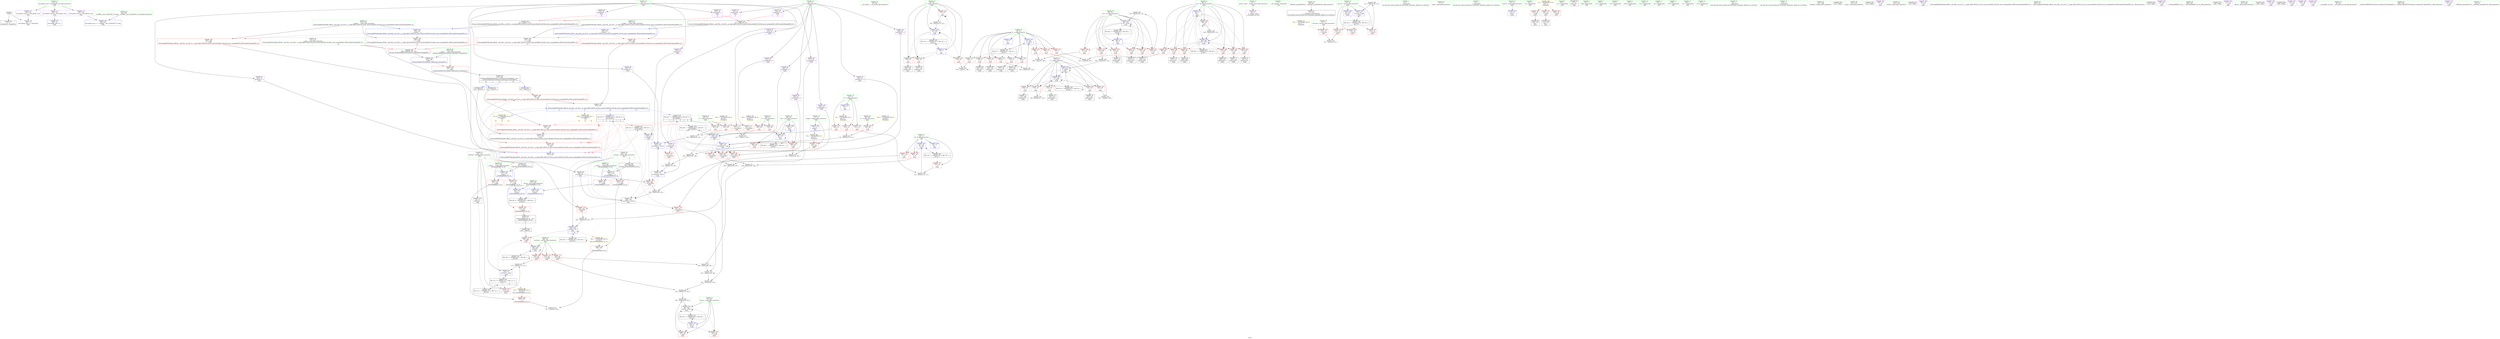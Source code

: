 digraph "SVFG" {
	label="SVFG";

	Node0x5603c7ae4880 [shape=record,color=grey,label="{NodeID: 0\nNullPtr}"];
	Node0x5603c7ae4880 -> Node0x5603c7b0c330[style=solid];
	Node0x5603c7ae4880 -> Node0x5603c7b0ebe0[style=solid];
	Node0x5603c7b50120 [shape=record,color=black,label="{NodeID: 443\n347 = PHI(379, )\n}"];
	Node0x5603c7b50120 -> Node0x5603c7b13c40[style=solid];
	Node0x5603c7b0e270 [shape=record,color=red,label="{NodeID: 194\n364\<--363\n\<--\n_ZSt3minIdERKT_S2_S2_\n}"];
	Node0x5603c7b0e270 -> Node0x5603c7b1e1a0[style=solid];
	Node0x5603c7b0ac80 [shape=record,color=purple,label="{NodeID: 111\n390\<--44\nllvm.global_ctors_0\<--llvm.global_ctors\nGlob }"];
	Node0x5603c7b0ac80 -> Node0x5603c7b0e9e0[style=solid];
	Node0x5603c7b09700 [shape=record,color=green,label="{NodeID: 28\n59\<--60\n__cxa_atexit\<--__cxa_atexit_field_insensitive\n}"];
	Node0x5603c7b1c6a0 [shape=record,color=grey,label="{NodeID: 305\n243 = Binary(242, 118, )\n}"];
	Node0x5603c7b1c6a0 -> Node0x5603c7b0fab0[style=solid];
	Node0x5603c7b0fab0 [shape=record,color=blue,label="{NodeID: 222\n90\<--243\ni25\<--inc50\nmain\n}"];
	Node0x5603c7b0fab0 -> Node0x5603c7b11c90[style=dashed];
	Node0x5603c7b0fab0 -> Node0x5603c7b11d60[style=dashed];
	Node0x5603c7b0fab0 -> Node0x5603c7b11e30[style=dashed];
	Node0x5603c7b0fab0 -> Node0x5603c7b11f00[style=dashed];
	Node0x5603c7b0fab0 -> Node0x5603c7b11fd0[style=dashed];
	Node0x5603c7b0fab0 -> Node0x5603c7b120a0[style=dashed];
	Node0x5603c7b0fab0 -> Node0x5603c7b0fab0[style=dashed];
	Node0x5603c7b0fab0 -> Node0x5603c7b30da0[style=dashed];
	Node0x5603c7b11470 [shape=record,color=red,label="{NodeID: 139\n184\<--80\n\<--last\nmain\n}"];
	Node0x5603c7b11470 -> Node0x5603c7b1d5a0[style=solid];
	Node0x5603c7b0bfc0 [shape=record,color=green,label="{NodeID: 56\n357\<--358\n__a.addr\<--__a.addr_field_insensitive\n_ZSt3minIdERKT_S2_S2_\n}"];
	Node0x5603c7b0bfc0 -> Node0x5603c7b13de0[style=solid];
	Node0x5603c7b0bfc0 -> Node0x5603c7b13eb0[style=solid];
	Node0x5603c7b0bfc0 -> Node0x5603c7b184c0[style=solid];
	Node0x5603c7b12b30 [shape=record,color=red,label="{NodeID: 167\n288\<--96\n\<--i52\nmain\n}"];
	Node0x5603c7b12b30 -> Node0x5603c7b0d4a0[style=solid];
	Node0x5603c7b0d710 [shape=record,color=purple,label="{NodeID: 84\n55\<--4\n\<--_ZStL8__ioinit\n__cxx_global_var_init\n}"];
	Node0x5603c7b075a0 [shape=record,color=green,label="{NodeID: 1\n7\<--1\n__dso_handle\<--dummyObj\nGlob }"];
	Node0x5603c7b50260 [shape=record,color=black,label="{NodeID: 444\n326 = PHI(221, 230, )\n0th arg _ZSt4swapIdENSt9enable_ifIXsr6__and_ISt6__not_ISt15__is_tuple_likeIT_EESt21is_move_constructibleIS3_ESt18is_move_assignableIS3_EEE5valueEvE4typeERS3_SC_ }"];
	Node0x5603c7b50260 -> Node0x5603c7b180b0[style=solid];
	Node0x5603c7b0e340 [shape=record,color=red,label="{NodeID: 195\n366\<--365\n\<--\n_ZSt3minIdERKT_S2_S2_\n}"];
	Node0x5603c7b0e340 -> Node0x5603c7b1e1a0[style=solid];
	Node0x5603c7b0ad50 [shape=record,color=purple,label="{NodeID: 112\n391\<--44\nllvm.global_ctors_1\<--llvm.global_ctors\nGlob }"];
	Node0x5603c7b0ad50 -> Node0x5603c7b0eae0[style=solid];
	Node0x5603c7b09800 [shape=record,color=green,label="{NodeID: 29\n58\<--64\n_ZNSt8ios_base4InitD1Ev\<--_ZNSt8ios_base4InitD1Ev_field_insensitive\n}"];
	Node0x5603c7b09800 -> Node0x5603c7b0c500[style=solid];
	Node0x5603c7b1c820 [shape=record,color=grey,label="{NodeID: 306\n311 = Binary(310, 118, )\n}"];
	Node0x5603c7b1c820 -> Node0x5603c7b17fe0[style=solid];
	Node0x5603c7b0fb80 [shape=record,color=blue,label="{NodeID: 223\n94\<--12\nresult\<--\nmain\n}"];
	Node0x5603c7b0fb80 -> Node0x5603c7b12580[style=dashed];
	Node0x5603c7b0fb80 -> Node0x5603c7b12650[style=dashed];
	Node0x5603c7b0fb80 -> Node0x5603c7b0ff90[style=dashed];
	Node0x5603c7b0fb80 -> Node0x5603c7b317a0[style=dashed];
	Node0x5603c7b11540 [shape=record,color=red,label="{NodeID: 140\n147\<--82\n\<--i\nmain\n}"];
	Node0x5603c7b11540 -> Node0x5603c7b1e4a0[style=solid];
	Node0x5603c7b0c090 [shape=record,color=green,label="{NodeID: 57\n359\<--360\n__b.addr\<--__b.addr_field_insensitive\n_ZSt3minIdERKT_S2_S2_\n}"];
	Node0x5603c7b0c090 -> Node0x5603c7b0e0d0[style=solid];
	Node0x5603c7b0c090 -> Node0x5603c7b0e1a0[style=solid];
	Node0x5603c7b0c090 -> Node0x5603c7b18590[style=solid];
	Node0x5603c7b2bea0 [shape=record,color=black,label="{NodeID: 334\nMR_12V_3 = PHI(MR_12V_4, MR_12V_2, )\npts\{19 \}\n|{|<s4>11}}"];
	Node0x5603c7b2bea0 -> Node0x5603c7b10d20[style=dashed];
	Node0x5603c7b2bea0 -> Node0x5603c7b13420[style=dashed];
	Node0x5603c7b2bea0 -> Node0x5603c7b0fec0[style=dashed];
	Node0x5603c7b2bea0 -> Node0x5603c7b2f9a0[style=dashed];
	Node0x5603c7b2bea0:s4 -> Node0x5603c7b2d2a0[style=dashed,color=red];
	Node0x5603c7b12c00 [shape=record,color=red,label="{NodeID: 168\n298\<--96\n\<--i52\nmain\n}"];
	Node0x5603c7b12c00 -> Node0x5603c7b1c520[style=solid];
	Node0x5603c7b0d7e0 [shape=record,color=purple,label="{NodeID: 85\n138\<--20\narrayidx\<--L\nmain\n}"];
	Node0x5603c7b0d7e0 -> Node0x5603c7b0f020[style=solid];
	Node0x5603c7b07860 [shape=record,color=green,label="{NodeID: 2\n9\<--1\n\<--dummyObj\nCan only get source location for instruction, argument, global var or function.}"];
	Node0x5603c7b50470 [shape=record,color=black,label="{NodeID: 445\n327 = PHI(224, 233, )\n1st arg _ZSt4swapIdENSt9enable_ifIXsr6__and_ISt6__not_ISt15__is_tuple_likeIT_EESt21is_move_constructibleIS3_ESt18is_move_assignableIS3_EEE5valueEvE4typeERS3_SC_ }"];
	Node0x5603c7b50470 -> Node0x5603c7b18180[style=solid];
	Node0x5603c7b0e410 [shape=record,color=red,label="{NodeID: 196\n384\<--381\n\<--__t.addr\n_ZSt4moveIRdEONSt16remove_referenceIT_E4typeEOS2_\n}"];
	Node0x5603c7b0e410 -> Node0x5603c7b0d640[style=solid];
	Node0x5603c7b0ae50 [shape=record,color=purple,label="{NodeID: 113\n392\<--44\nllvm.global_ctors_2\<--llvm.global_ctors\nGlob }"];
	Node0x5603c7b0ae50 -> Node0x5603c7b0ebe0[style=solid];
	Node0x5603c7b09900 [shape=record,color=green,label="{NodeID: 30\n71\<--72\nmain\<--main_field_insensitive\n}"];
	Node0x5603c7b1c9a0 [shape=record,color=grey,label="{NodeID: 307\n190 = Binary(189, 185, )\n}"];
	Node0x5603c7b1c9a0 -> Node0x5603c7b0f6a0[style=solid];
	Node0x5603c7b0fc50 [shape=record,color=blue,label="{NodeID: 224\n96\<--9\ni52\<--\nmain\n}"];
	Node0x5603c7b0fc50 -> Node0x5603c7b12720[style=dashed];
	Node0x5603c7b0fc50 -> Node0x5603c7b127f0[style=dashed];
	Node0x5603c7b0fc50 -> Node0x5603c7b128c0[style=dashed];
	Node0x5603c7b0fc50 -> Node0x5603c7b12990[style=dashed];
	Node0x5603c7b0fc50 -> Node0x5603c7b12a60[style=dashed];
	Node0x5603c7b0fc50 -> Node0x5603c7b12b30[style=dashed];
	Node0x5603c7b0fc50 -> Node0x5603c7b12c00[style=dashed];
	Node0x5603c7b0fc50 -> Node0x5603c7b10060[style=dashed];
	Node0x5603c7b0fc50 -> Node0x5603c7b31ca0[style=dashed];
	Node0x5603c7b11610 [shape=record,color=red,label="{NodeID: 141\n156\<--82\n\<--i\nmain\n}"];
	Node0x5603c7b11610 -> Node0x5603c7b0c940[style=solid];
	Node0x5603c7b0c160 [shape=record,color=green,label="{NodeID: 58\n381\<--382\n__t.addr\<--__t.addr_field_insensitive\n_ZSt4moveIRdEONSt16remove_referenceIT_E4typeEOS2_\n}"];
	Node0x5603c7b0c160 -> Node0x5603c7b0e410[style=solid];
	Node0x5603c7b0c160 -> Node0x5603c7b18800[style=solid];
	Node0x5603c7b12cd0 [shape=record,color=red,label="{NodeID: 169\n270\<--98\n\<--runTime\nmain\n}"];
	Node0x5603c7b12cd0 -> Node0x5603c7b1baa0[style=solid];
	Node0x5603c7b0d8b0 [shape=record,color=purple,label="{NodeID: 86\n165\<--20\narrayidx15\<--L\nmain\n}"];
	Node0x5603c7b0d8b0 -> Node0x5603c7b0f360[style=solid];
	Node0x5603c7b078f0 [shape=record,color=green,label="{NodeID: 3\n12\<--1\n\<--dummyObj\nCan only get source location for instruction, argument, global var or function.}"];
	Node0x5603c7b505f0 [shape=record,color=black,label="{NodeID: 446\n380 = PHI(336, 342, 332, )\n0th arg _ZSt4moveIRdEONSt16remove_referenceIT_E4typeEOS2_ }"];
	Node0x5603c7b505f0 -> Node0x5603c7b18800[style=solid];
	Node0x5603c7b0e4e0 [shape=record,color=blue,label="{NodeID: 197\n8\<--9\nn\<--\nGlob }"];
	Node0x5603c7b0e4e0 -> Node0x5603c7b2efa0[style=dashed];
	Node0x5603c7b0af50 [shape=record,color=red,label="{NodeID: 114\n136\<--8\n\<--n\nmain\n}"];
	Node0x5603c7b0af50 -> Node0x5603c7b0c7a0[style=solid];
	Node0x5603c7b09a00 [shape=record,color=green,label="{NodeID: 31\n74\<--75\nretval\<--retval_field_insensitive\nmain\n}"];
	Node0x5603c7b09a00 -> Node0x5603c7b0ece0[style=solid];
	Node0x5603c7b1cb20 [shape=record,color=grey,label="{NodeID: 308\n292 = Binary(287, 291, )\n}"];
	Node0x5603c7b1cb20 -> Node0x5603c7b1cca0[style=solid];
	Node0x5603c7b0fd20 [shape=record,color=blue,label="{NodeID: 225\n100\<--263\nref.tmp\<--div\nmain\n|{|<s3>11}}"];
	Node0x5603c7b0fd20 -> Node0x5603c7b13420[style=dashed];
	Node0x5603c7b0fd20 -> Node0x5603c7b0fd20[style=dashed];
	Node0x5603c7b0fd20 -> Node0x5603c7b326a0[style=dashed];
	Node0x5603c7b0fd20:s3 -> Node0x5603c7b2d3b0[style=dashed,color=red];
	Node0x5603c7b116e0 [shape=record,color=red,label="{NodeID: 142\n163\<--82\n\<--i\nmain\n}"];
	Node0x5603c7b116e0 -> Node0x5603c7b0ca10[style=solid];
	Node0x5603c7b0c230 [shape=record,color=green,label="{NodeID: 59\n46\<--386\n_GLOBAL__sub_I_ACRushTC_0_0.cpp\<--_GLOBAL__sub_I_ACRushTC_0_0.cpp_field_insensitive\n}"];
	Node0x5603c7b0c230 -> Node0x5603c7b0eae0[style=solid];
	Node0x5603c7b12da0 [shape=record,color=red,label="{NodeID: 170\n274\<--98\n\<--runTime\nmain\n}"];
	Node0x5603c7b12da0 -> Node0x5603c7b1cca0[style=solid];
	Node0x5603c7b0d980 [shape=record,color=purple,label="{NodeID: 87\n172\<--20\narrayidx18\<--L\nmain\n}"];
	Node0x5603c7b0d980 -> Node0x5603c7b12f40[style=solid];
	Node0x5603c7b0d980 -> Node0x5603c7b0f430[style=solid];
	Node0x5603c7b07980 [shape=record,color=green,label="{NodeID: 4\n24\<--1\n.str\<--dummyObj\nGlob }"];
	Node0x5603c7b50840 [shape=record,color=black,label="{NodeID: 447\n353 = PHI(18, )\n0th arg _ZSt3minIdERKT_S2_S2_ }"];
	Node0x5603c7b50840 -> Node0x5603c7b184c0[style=solid];
	Node0x5603c7b34d40 [shape=record,color=yellow,style=double,label="{NodeID: 364\n2V_1 = ENCHI(MR_2V_0)\npts\{1 \}\nFun[main]}"];
	Node0x5603c7b34d40 -> Node0x5603c7b10df0[style=dashed];
	Node0x5603c7b34d40 -> Node0x5603c7b10ec0[style=dashed];
	Node0x5603c7b34d40 -> Node0x5603c7b10f90[style=dashed];
	Node0x5603c7b0e5e0 [shape=record,color=blue,label="{NodeID: 198\n11\<--12\nlength\<--\nGlob }"];
	Node0x5603c7b0e5e0 -> Node0x5603c7b34f30[style=dashed];
	Node0x5603c7b100f0 [shape=record,color=red,label="{NodeID: 115\n141\<--8\n\<--n\nmain\n}"];
	Node0x5603c7b100f0 -> Node0x5603c7b0c870[style=solid];
	Node0x5603c7b09ad0 [shape=record,color=green,label="{NodeID: 32\n76\<--77\ntestcase\<--testcase_field_insensitive\nmain\n}"];
	Node0x5603c7b09ad0 -> Node0x5603c7b11060[style=solid];
	Node0x5603c7b1cca0 [shape=record,color=grey,label="{NodeID: 309\n293 = Binary(274, 292, )\n}"];
	Node0x5603c7b1cca0 -> Node0x5603c7b1c3a0[style=solid];
	Node0x5603c7b0fdf0 [shape=record,color=blue,label="{NodeID: 226\n98\<--268\nrunTime\<--\nmain\n}"];
	Node0x5603c7b0fdf0 -> Node0x5603c7b12cd0[style=dashed];
	Node0x5603c7b0fdf0 -> Node0x5603c7b12da0[style=dashed];
	Node0x5603c7b0fdf0 -> Node0x5603c7b12e70[style=dashed];
	Node0x5603c7b0fdf0 -> Node0x5603c7b0fdf0[style=dashed];
	Node0x5603c7b0fdf0 -> Node0x5603c7b321a0[style=dashed];
	Node0x5603c7b117b0 [shape=record,color=red,label="{NodeID: 143\n179\<--82\n\<--i\nmain\n}"];
	Node0x5603c7b117b0 -> Node0x5603c7b1d420[style=solid];
	Node0x5603c7b0c330 [shape=record,color=black,label="{NodeID: 60\n2\<--3\ndummyVal\<--dummyVal\n}"];
	Node0x5603c7b12e70 [shape=record,color=red,label="{NodeID: 171\n285\<--98\n\<--runTime\nmain\n}"];
	Node0x5603c7b12e70 -> Node0x5603c7b1d2a0[style=solid];
	Node0x5603c7b0da50 [shape=record,color=purple,label="{NodeID: 88\n188\<--20\narrayidx22\<--L\nmain\n}"];
	Node0x5603c7b0da50 -> Node0x5603c7b13010[style=solid];
	Node0x5603c7b0da50 -> Node0x5603c7b0f6a0[style=solid];
	Node0x5603c7b07a10 [shape=record,color=green,label="{NodeID: 5\n26\<--1\n.str.1\<--dummyObj\nGlob }"];
	Node0x5603c7b50950 [shape=record,color=black,label="{NodeID: 448\n354 = PHI(100, )\n1st arg _ZSt3minIdERKT_S2_S2_ }"];
	Node0x5603c7b50950 -> Node0x5603c7b18590[style=solid];
	Node0x5603c7b0e6e0 [shape=record,color=blue,label="{NodeID: 199\n14\<--12\nS\<--\nGlob }"];
	Node0x5603c7b0e6e0 -> Node0x5603c7b35010[style=dashed];
	Node0x5603c7b101c0 [shape=record,color=red,label="{NodeID: 116\n148\<--8\n\<--n\nmain\n}"];
	Node0x5603c7b101c0 -> Node0x5603c7b1e4a0[style=solid];
	Node0x5603c7b09ba0 [shape=record,color=green,label="{NodeID: 33\n78\<--79\ncase_id\<--case_id_field_insensitive\nmain\n}"];
	Node0x5603c7b09ba0 -> Node0x5603c7b11130[style=solid];
	Node0x5603c7b09ba0 -> Node0x5603c7b11200[style=solid];
	Node0x5603c7b09ba0 -> Node0x5603c7b112d0[style=solid];
	Node0x5603c7b09ba0 -> Node0x5603c7b0edb0[style=solid];
	Node0x5603c7b09ba0 -> Node0x5603c7b17fe0[style=solid];
	Node0x5603c7b1ce20 [shape=record,color=grey,label="{NodeID: 310\n238 = Binary(237, 118, )\n}"];
	Node0x5603c7b1ce20 -> Node0x5603c7b0f9e0[style=solid];
	Node0x5603c7b0fec0 [shape=record,color=blue,label="{NodeID: 227\n18\<--272\nleftTime\<--sub62\nmain\n}"];
	Node0x5603c7b0fec0 -> Node0x5603c7b2bea0[style=dashed];
	Node0x5603c7b11880 [shape=record,color=red,label="{NodeID: 144\n161\<--84\n\<--s\nmain\n}"];
	Node0x5603c7b11880 -> Node0x5603c7b1d8a0[style=solid];
	Node0x5603c7b0c430 [shape=record,color=black,label="{NodeID: 61\n73\<--9\nmain_ret\<--\nmain\n}"];
	Node0x5603c7b12f40 [shape=record,color=red,label="{NodeID: 172\n173\<--172\n\<--arrayidx18\nmain\n}"];
	Node0x5603c7b12f40 -> Node0x5603c7b1b920[style=solid];
	Node0x5603c7b0db20 [shape=record,color=purple,label="{NodeID: 89\n230\<--20\narrayidx43\<--L\nmain\n|{<s0>10}}"];
	Node0x5603c7b0db20:s0 -> Node0x5603c7b50260[style=solid,color=red];
	Node0x5603c7b08250 [shape=record,color=green,label="{NodeID: 6\n28\<--1\nstdin\<--dummyObj\nGlob }"];
	Node0x5603c7b34f30 [shape=record,color=yellow,style=double,label="{NodeID: 366\n6V_1 = ENCHI(MR_6V_0)\npts\{13 \}\nFun[main]}"];
	Node0x5603c7b34f30 -> Node0x5603c7b10770[style=dashed];
	Node0x5603c7b0e7e0 [shape=record,color=blue,label="{NodeID: 200\n16\<--12\nR\<--\nGlob }"];
	Node0x5603c7b0e7e0 -> Node0x5603c7b2f4a0[style=dashed];
	Node0x5603c7b10290 [shape=record,color=red,label="{NodeID: 117\n170\<--8\n\<--n\nmain\n}"];
	Node0x5603c7b10290 -> Node0x5603c7b0cae0[style=solid];
	Node0x5603c7b09c70 [shape=record,color=green,label="{NodeID: 34\n80\<--81\nlast\<--last_field_insensitive\nmain\n}"];
	Node0x5603c7b09c70 -> Node0x5603c7b113a0[style=solid];
	Node0x5603c7b09c70 -> Node0x5603c7b11470[style=solid];
	Node0x5603c7b09c70 -> Node0x5603c7b0ef50[style=solid];
	Node0x5603c7b09c70 -> Node0x5603c7b0f500[style=solid];
	Node0x5603c7b1cfa0 [shape=record,color=grey,label="{NodeID: 311\n284 = Binary(282, 283, )\n}"];
	Node0x5603c7b1cfa0 -> Node0x5603c7b1d2a0[style=solid];
	Node0x5603c7b0ff90 [shape=record,color=blue,label="{NodeID: 228\n94\<--295\nresult\<--add73\nmain\n}"];
	Node0x5603c7b0ff90 -> Node0x5603c7b12580[style=dashed];
	Node0x5603c7b0ff90 -> Node0x5603c7b12650[style=dashed];
	Node0x5603c7b0ff90 -> Node0x5603c7b0ff90[style=dashed];
	Node0x5603c7b0ff90 -> Node0x5603c7b317a0[style=dashed];
	Node0x5603c7b11950 [shape=record,color=red,label="{NodeID: 145\n167\<--84\n\<--s\nmain\n}"];
	Node0x5603c7b11950 -> Node0x5603c7b1bc20[style=solid];
	Node0x5603c7b0c500 [shape=record,color=black,label="{NodeID: 62\n57\<--58\n\<--_ZNSt8ios_base4InitD1Ev\nCan only get source location for instruction, argument, global var or function.}"];
	Node0x5603c7b13010 [shape=record,color=red,label="{NodeID: 173\n189\<--188\n\<--arrayidx22\nmain\n}"];
	Node0x5603c7b13010 -> Node0x5603c7b1c9a0[style=solid];
	Node0x5603c7b0dbf0 [shape=record,color=purple,label="{NodeID: 90\n233\<--20\narrayidx45\<--L\nmain\n|{<s0>10}}"];
	Node0x5603c7b0dbf0:s0 -> Node0x5603c7b50470[style=solid,color=red];
	Node0x5603c7b082e0 [shape=record,color=green,label="{NodeID: 7\n29\<--1\n.str.2\<--dummyObj\nGlob }"];
	Node0x5603c7b35010 [shape=record,color=yellow,style=double,label="{NodeID: 367\n8V_1 = ENCHI(MR_8V_0)\npts\{15 \}\nFun[main]}"];
	Node0x5603c7b35010 -> Node0x5603c7b10840[style=dashed];
	Node0x5603c7b35010 -> Node0x5603c7b10910[style=dashed];
	Node0x5603c7b35010 -> Node0x5603c7b109e0[style=dashed];
	Node0x5603c7b0e8e0 [shape=record,color=blue,label="{NodeID: 201\n18\<--12\nleftTime\<--\nGlob }"];
	Node0x5603c7b0e8e0 -> Node0x5603c7b2f9a0[style=dashed];
	Node0x5603c7b10360 [shape=record,color=red,label="{NodeID: 118\n186\<--8\n\<--n\nmain\n}"];
	Node0x5603c7b10360 -> Node0x5603c7b0cbb0[style=solid];
	Node0x5603c7b09d40 [shape=record,color=green,label="{NodeID: 35\n82\<--83\ni\<--i_field_insensitive\nmain\n}"];
	Node0x5603c7b09d40 -> Node0x5603c7b11540[style=solid];
	Node0x5603c7b09d40 -> Node0x5603c7b11610[style=solid];
	Node0x5603c7b09d40 -> Node0x5603c7b116e0[style=solid];
	Node0x5603c7b09d40 -> Node0x5603c7b117b0[style=solid];
	Node0x5603c7b09d40 -> Node0x5603c7b0f1c0[style=solid];
	Node0x5603c7b09d40 -> Node0x5603c7b0f5d0[style=solid];
	Node0x5603c7b1d120 [shape=record,color=grey,label="{NodeID: 312\n287 = Binary(278, 286, )\n}"];
	Node0x5603c7b1d120 -> Node0x5603c7b1cb20[style=solid];
	Node0x5603c7b10060 [shape=record,color=blue,label="{NodeID: 229\n96\<--299\ni52\<--inc75\nmain\n}"];
	Node0x5603c7b10060 -> Node0x5603c7b12720[style=dashed];
	Node0x5603c7b10060 -> Node0x5603c7b127f0[style=dashed];
	Node0x5603c7b10060 -> Node0x5603c7b128c0[style=dashed];
	Node0x5603c7b10060 -> Node0x5603c7b12990[style=dashed];
	Node0x5603c7b10060 -> Node0x5603c7b12a60[style=dashed];
	Node0x5603c7b10060 -> Node0x5603c7b12b30[style=dashed];
	Node0x5603c7b10060 -> Node0x5603c7b12c00[style=dashed];
	Node0x5603c7b10060 -> Node0x5603c7b10060[style=dashed];
	Node0x5603c7b10060 -> Node0x5603c7b31ca0[style=dashed];
	Node0x5603c7b11a20 [shape=record,color=red,label="{NodeID: 146\n160\<--86\n\<--t\nmain\n}"];
	Node0x5603c7b11a20 -> Node0x5603c7b1d8a0[style=solid];
	Node0x5603c7b0c600 [shape=record,color=black,label="{NodeID: 63\n106\<--103\ncall\<--\nmain\n}"];
	Node0x5603c7b130e0 [shape=record,color=red,label="{NodeID: 174\n212\<--211\n\<--arrayidx34\nmain\n}"];
	Node0x5603c7b130e0 -> Node0x5603c7b1dba0[style=solid];
	Node0x5603c7b0dcc0 [shape=record,color=purple,label="{NodeID: 91\n255\<--20\narrayidx57\<--L\nmain\n}"];
	Node0x5603c7b0dcc0 -> Node0x5603c7b13280[style=solid];
	Node0x5603c7b08370 [shape=record,color=green,label="{NodeID: 8\n31\<--1\n.str.3\<--dummyObj\nGlob }"];
	Node0x5603c7b0e9e0 [shape=record,color=blue,label="{NodeID: 202\n390\<--45\nllvm.global_ctors_0\<--\nGlob }"];
	Node0x5603c7b10430 [shape=record,color=red,label="{NodeID: 119\n192\<--8\n\<--n\nmain\n}"];
	Node0x5603c7b10430 -> Node0x5603c7b1c220[style=solid];
	Node0x5603c7b09e10 [shape=record,color=green,label="{NodeID: 36\n84\<--85\ns\<--s_field_insensitive\nmain\n}"];
	Node0x5603c7b09e10 -> Node0x5603c7b11880[style=solid];
	Node0x5603c7b09e10 -> Node0x5603c7b11950[style=solid];
	Node0x5603c7b1d2a0 [shape=record,color=grey,label="{NodeID: 313\n286 = Binary(284, 285, )\n}"];
	Node0x5603c7b1d2a0 -> Node0x5603c7b1d120[style=solid];
	Node0x5603c7b17fe0 [shape=record,color=blue,label="{NodeID: 230\n78\<--311\ncase_id\<--inc80\nmain\n}"];
	Node0x5603c7b17fe0 -> Node0x5603c7b2fea0[style=dashed];
	Node0x5603c7b11af0 [shape=record,color=red,label="{NodeID: 147\n176\<--86\n\<--t\nmain\n}"];
	Node0x5603c7b11af0 -> Node0x5603c7b0f500[style=solid];
	Node0x5603c7b0c6d0 [shape=record,color=black,label="{NodeID: 64\n112\<--109\ncall1\<--\nmain\n}"];
	Node0x5603c7b131b0 [shape=record,color=red,label="{NodeID: 175\n216\<--215\n\<--arrayidx36\nmain\n}"];
	Node0x5603c7b131b0 -> Node0x5603c7b1dba0[style=solid];
	Node0x5603c7b0dd90 [shape=record,color=purple,label="{NodeID: 92\n277\<--20\narrayidx64\<--L\nmain\n}"];
	Node0x5603c7b0dd90 -> Node0x5603c7b134f0[style=solid];
	Node0x5603c7b08400 [shape=record,color=green,label="{NodeID: 9\n33\<--1\nstdout\<--dummyObj\nGlob }"];
	Node0x5603c7b0eae0 [shape=record,color=blue,label="{NodeID: 203\n391\<--46\nllvm.global_ctors_1\<--_GLOBAL__sub_I_ACRushTC_0_0.cpp\nGlob }"];
	Node0x5603c7b10500 [shape=record,color=red,label="{NodeID: 120\n198\<--8\n\<--n\nmain\n}"];
	Node0x5603c7b10500 -> Node0x5603c7b1dea0[style=solid];
	Node0x5603c7b09ee0 [shape=record,color=green,label="{NodeID: 37\n86\<--87\nt\<--t_field_insensitive\nmain\n}"];
	Node0x5603c7b09ee0 -> Node0x5603c7b11a20[style=solid];
	Node0x5603c7b09ee0 -> Node0x5603c7b11af0[style=solid];
	Node0x5603c7b1d420 [shape=record,color=grey,label="{NodeID: 314\n180 = Binary(179, 118, )\n}"];
	Node0x5603c7b1d420 -> Node0x5603c7b0f5d0[style=solid];
	Node0x5603c7b180b0 [shape=record,color=blue,label="{NodeID: 231\n328\<--326\n__a.addr\<--__a\n_ZSt4swapIdENSt9enable_ifIXsr6__and_ISt6__not_ISt15__is_tuple_likeIT_EESt21is_move_constructibleIS3_ESt18is_move_assignableIS3_EEE5valueEvE4typeERS3_SC_\n}"];
	Node0x5603c7b180b0 -> Node0x5603c7b13760[style=dashed];
	Node0x5603c7b180b0 -> Node0x5603c7b13830[style=dashed];
	Node0x5603c7b11bc0 [shape=record,color=red,label="{NodeID: 148\n154\<--88\n\<--w\nmain\n}"];
	Node0x5603c7b11bc0 -> Node0x5603c7b1da20[style=solid];
	Node0x5603c7b0c7a0 [shape=record,color=black,label="{NodeID: 65\n137\<--136\nidxprom\<--\nmain\n}"];
	Node0x5603c7b13280 [shape=record,color=red,label="{NodeID: 176\n256\<--255\n\<--arrayidx57\nmain\n}"];
	Node0x5603c7b13280 -> Node0x5603c7b1c0a0[style=solid];
	Node0x5603c7b0de60 [shape=record,color=purple,label="{NodeID: 93\n143\<--22\narrayidx6\<--P\nmain\n}"];
	Node0x5603c7b0de60 -> Node0x5603c7b0f0f0[style=solid];
	Node0x5603c7b08500 [shape=record,color=green,label="{NodeID: 10\n34\<--1\n.str.4\<--dummyObj\nGlob }"];
	Node0x5603c7b0ebe0 [shape=record,color=blue, style = dotted,label="{NodeID: 204\n392\<--3\nllvm.global_ctors_2\<--dummyVal\nGlob }"];
	Node0x5603c7b105d0 [shape=record,color=red,label="{NodeID: 121\n206\<--8\n\<--n\nmain\n}"];
	Node0x5603c7b105d0 -> Node0x5603c7b1dd20[style=solid];
	Node0x5603c7b09fb0 [shape=record,color=green,label="{NodeID: 38\n88\<--89\nw\<--w_field_insensitive\nmain\n}"];
	Node0x5603c7b09fb0 -> Node0x5603c7b11bc0[style=solid];
	Node0x5603c7b1d5a0 [shape=record,color=grey,label="{NodeID: 315\n185 = Binary(183, 184, )\n}"];
	Node0x5603c7b1d5a0 -> Node0x5603c7b1c9a0[style=solid];
	Node0x5603c7b18180 [shape=record,color=blue,label="{NodeID: 232\n330\<--327\n__b.addr\<--__b\n_ZSt4swapIdENSt9enable_ifIXsr6__and_ISt6__not_ISt15__is_tuple_likeIT_EESt21is_move_constructibleIS3_ESt18is_move_assignableIS3_EEE5valueEvE4typeERS3_SC_\n}"];
	Node0x5603c7b18180 -> Node0x5603c7b13900[style=dashed];
	Node0x5603c7b18180 -> Node0x5603c7b139d0[style=dashed];
	Node0x5603c7b11c90 [shape=record,color=red,label="{NodeID: 149\n197\<--90\n\<--i25\nmain\n}"];
	Node0x5603c7b11c90 -> Node0x5603c7b1dea0[style=solid];
	Node0x5603c7b0c870 [shape=record,color=black,label="{NodeID: 66\n142\<--141\nidxprom5\<--\nmain\n}"];
	Node0x5603c7b2efa0 [shape=record,color=black,label="{NodeID: 343\nMR_4V_2 = PHI(MR_4V_3, MR_4V_1, )\npts\{10 \}\n}"];
	Node0x5603c7b2efa0 -> Node0x5603c7b0af50[style=dashed];
	Node0x5603c7b2efa0 -> Node0x5603c7b100f0[style=dashed];
	Node0x5603c7b2efa0 -> Node0x5603c7b101c0[style=dashed];
	Node0x5603c7b2efa0 -> Node0x5603c7b10290[style=dashed];
	Node0x5603c7b2efa0 -> Node0x5603c7b10360[style=dashed];
	Node0x5603c7b2efa0 -> Node0x5603c7b10430[style=dashed];
	Node0x5603c7b2efa0 -> Node0x5603c7b0f770[style=dashed];
	Node0x5603c7b13350 [shape=record,color=red,label="{NodeID: 177\n260\<--259\n\<--arrayidx59\nmain\n}"];
	Node0x5603c7b13350 -> Node0x5603c7b1bf20[style=solid];
	Node0x5603c7b0df30 [shape=record,color=purple,label="{NodeID: 94\n158\<--22\narrayidx12\<--P\nmain\n}"];
	Node0x5603c7b0df30 -> Node0x5603c7b0f290[style=solid];
	Node0x5603c7b08600 [shape=record,color=green,label="{NodeID: 11\n36\<--1\n.str.5\<--dummyObj\nGlob }"];
	Node0x5603c7b35390 [shape=record,color=yellow,style=double,label="{NodeID: 371\n16V_1 = ENCHI(MR_16V_0)\npts\{77 \}\nFun[main]}"];
	Node0x5603c7b35390 -> Node0x5603c7b11060[style=dashed];
	Node0x5603c7b0ece0 [shape=record,color=blue,label="{NodeID: 205\n74\<--9\nretval\<--\nmain\n}"];
	Node0x5603c7b106a0 [shape=record,color=red,label="{NodeID: 122\n250\<--8\n\<--n\nmain\n}"];
	Node0x5603c7b106a0 -> Node0x5603c7b1e020[style=solid];
	Node0x5603c7b0a080 [shape=record,color=green,label="{NodeID: 39\n90\<--91\ni25\<--i25_field_insensitive\nmain\n}"];
	Node0x5603c7b0a080 -> Node0x5603c7b11c90[style=solid];
	Node0x5603c7b0a080 -> Node0x5603c7b11d60[style=solid];
	Node0x5603c7b0a080 -> Node0x5603c7b11e30[style=solid];
	Node0x5603c7b0a080 -> Node0x5603c7b11f00[style=solid];
	Node0x5603c7b0a080 -> Node0x5603c7b11fd0[style=solid];
	Node0x5603c7b0a080 -> Node0x5603c7b120a0[style=solid];
	Node0x5603c7b0a080 -> Node0x5603c7b0f840[style=solid];
	Node0x5603c7b0a080 -> Node0x5603c7b0fab0[style=solid];
	Node0x5603c7b1d720 [shape=record,color=grey,label="{NodeID: 316\n133 = Binary(132, 131, )\n}"];
	Node0x5603c7b1d720 -> Node0x5603c7b0ee80[style=solid];
	Node0x5603c7b18250 [shape=record,color=blue,label="{NodeID: 233\n332\<--340\n__tmp\<--\n_ZSt4swapIdENSt9enable_ifIXsr6__and_ISt6__not_ISt15__is_tuple_likeIT_EESt21is_move_constructibleIS3_ESt18is_move_assignableIS3_EEE5valueEvE4typeERS3_SC_\n}"];
	Node0x5603c7b18250 -> Node0x5603c7b13b70[style=dashed];
	Node0x5603c7b18250 -> Node0x5603c7b13c40[style=dashed];
	Node0x5603c7b11d60 [shape=record,color=red,label="{NodeID: 150\n201\<--90\n\<--i25\nmain\n}"];
	Node0x5603c7b11d60 -> Node0x5603c7b1bda0[style=solid];
	Node0x5603c7b0c940 [shape=record,color=black,label="{NodeID: 67\n157\<--156\nidxprom11\<--\nmain\n}"];
	Node0x5603c7b2f4a0 [shape=record,color=black,label="{NodeID: 344\nMR_10V_2 = PHI(MR_10V_3, MR_10V_1, )\npts\{17 \}\n}"];
	Node0x5603c7b2f4a0 -> Node0x5603c7b10ab0[style=dashed];
	Node0x5603c7b2f4a0 -> Node0x5603c7b0ee80[style=dashed];
	Node0x5603c7b13420 [shape=record,color=red,label="{NodeID: 178\n268\<--265\n\<--call61\nmain\n}"];
	Node0x5603c7b13420 -> Node0x5603c7b0fdf0[style=solid];
	Node0x5603c7b0e000 [shape=record,color=purple,label="{NodeID: 95\n211\<--22\narrayidx34\<--P\nmain\n}"];
	Node0x5603c7b0e000 -> Node0x5603c7b130e0[style=solid];
	Node0x5603c7b08700 [shape=record,color=green,label="{NodeID: 12\n38\<--1\n.str.6\<--dummyObj\nGlob }"];
	Node0x5603c7b0edb0 [shape=record,color=blue,label="{NodeID: 206\n78\<--118\ncase_id\<--\nmain\n}"];
	Node0x5603c7b0edb0 -> Node0x5603c7b2fea0[style=dashed];
	Node0x5603c7b10770 [shape=record,color=red,label="{NodeID: 123\n183\<--11\n\<--length\nmain\n}"];
	Node0x5603c7b10770 -> Node0x5603c7b1d5a0[style=solid];
	Node0x5603c7b0a150 [shape=record,color=green,label="{NodeID: 40\n92\<--93\nj\<--j_field_insensitive\nmain\n}"];
	Node0x5603c7b0a150 -> Node0x5603c7b12170[style=solid];
	Node0x5603c7b0a150 -> Node0x5603c7b12240[style=solid];
	Node0x5603c7b0a150 -> Node0x5603c7b12310[style=solid];
	Node0x5603c7b0a150 -> Node0x5603c7b123e0[style=solid];
	Node0x5603c7b0a150 -> Node0x5603c7b124b0[style=solid];
	Node0x5603c7b0a150 -> Node0x5603c7b0f910[style=solid];
	Node0x5603c7b0a150 -> Node0x5603c7b0f9e0[style=solid];
	Node0x5603c7b1d8a0 [shape=record,color=grey,label="{NodeID: 317\n162 = Binary(160, 161, )\n}"];
	Node0x5603c7b1d8a0 -> Node0x5603c7b0f360[style=solid];
	Node0x5603c7b18320 [shape=record,color=blue,label="{NodeID: 234\n345\<--344\n\<--\n_ZSt4swapIdENSt9enable_ifIXsr6__and_ISt6__not_ISt15__is_tuple_likeIT_EESt21is_move_constructibleIS3_ESt18is_move_assignableIS3_EEE5valueEvE4typeERS3_SC_\n}"];
	Node0x5603c7b18320 -> Node0x5603c7b13c40[style=dashed];
	Node0x5603c7b18320 -> Node0x5603c7b183f0[style=dashed];
	Node0x5603c7b11e30 [shape=record,color=red,label="{NodeID: 151\n213\<--90\n\<--i25\nmain\n}"];
	Node0x5603c7b11e30 -> Node0x5603c7b0cd50[style=solid];
	Node0x5603c7b0ca10 [shape=record,color=black,label="{NodeID: 68\n164\<--163\nidxprom14\<--\nmain\n}"];
	Node0x5603c7b2f9a0 [shape=record,color=black,label="{NodeID: 345\nMR_12V_2 = PHI(MR_12V_3, MR_12V_1, )\npts\{19 \}\n}"];
	Node0x5603c7b2f9a0 -> Node0x5603c7b2bea0[style=dashed];
	Node0x5603c7b134f0 [shape=record,color=red,label="{NodeID: 179\n278\<--277\n\<--arrayidx64\nmain\n}"];
	Node0x5603c7b134f0 -> Node0x5603c7b1d120[style=solid];
	Node0x5603c7b0b070 [shape=record,color=purple,label="{NodeID: 96\n215\<--22\narrayidx36\<--P\nmain\n}"];
	Node0x5603c7b0b070 -> Node0x5603c7b131b0[style=solid];
	Node0x5603c7b08800 [shape=record,color=green,label="{NodeID: 13\n40\<--1\n.str.7\<--dummyObj\nGlob }"];
	Node0x5603c7b0ee80 [shape=record,color=blue,label="{NodeID: 207\n16\<--133\nR\<--sub\nmain\n}"];
	Node0x5603c7b0ee80 -> Node0x5603c7b10b80[style=dashed];
	Node0x5603c7b0ee80 -> Node0x5603c7b10c50[style=dashed];
	Node0x5603c7b0ee80 -> Node0x5603c7b2f4a0[style=dashed];
	Node0x5603c7b10840 [shape=record,color=red,label="{NodeID: 124\n131\<--14\n\<--S\nmain\n}"];
	Node0x5603c7b10840 -> Node0x5603c7b1d720[style=solid];
	Node0x5603c7b0a220 [shape=record,color=green,label="{NodeID: 41\n94\<--95\nresult\<--result_field_insensitive\nmain\n}"];
	Node0x5603c7b0a220 -> Node0x5603c7b12580[style=solid];
	Node0x5603c7b0a220 -> Node0x5603c7b12650[style=solid];
	Node0x5603c7b0a220 -> Node0x5603c7b0fb80[style=solid];
	Node0x5603c7b0a220 -> Node0x5603c7b0ff90[style=solid];
	Node0x5603c7b1da20 [shape=record,color=grey,label="{NodeID: 318\n155 = Binary(153, 154, )\n}"];
	Node0x5603c7b1da20 -> Node0x5603c7b0f290[style=solid];
	Node0x5603c7b183f0 [shape=record,color=blue,label="{NodeID: 235\n349\<--348\n\<--\n_ZSt4swapIdENSt9enable_ifIXsr6__and_ISt6__not_ISt15__is_tuple_likeIT_EESt21is_move_constructibleIS3_ESt18is_move_assignableIS3_EEE5valueEvE4typeERS3_SC_\n|{<s0>9|<s1>9|<s2>10|<s3>10}}"];
	Node0x5603c7b183f0:s0 -> Node0x5603c7b3bb40[style=dashed,color=blue];
	Node0x5603c7b183f0:s1 -> Node0x5603c7b3bca0[style=dashed,color=blue];
	Node0x5603c7b183f0:s2 -> Node0x5603c7b29ba0[style=dashed,color=blue];
	Node0x5603c7b183f0:s3 -> Node0x5603c7b2a0a0[style=dashed,color=blue];
	Node0x5603c7b11f00 [shape=record,color=red,label="{NodeID: 152\n219\<--90\n\<--i25\nmain\n}"];
	Node0x5603c7b11f00 -> Node0x5603c7b0ce20[style=solid];
	Node0x5603c7b0cae0 [shape=record,color=black,label="{NodeID: 69\n171\<--170\nidxprom17\<--\nmain\n}"];
	Node0x5603c7b3bb40 [shape=record,color=yellow,style=double,label="{NodeID: 429\n42V_10 = CSCHI(MR_42V_9)\npts\{210000 \}\nCS[]|{<s0>10|<s1>10|<s2>10}}"];
	Node0x5603c7b3bb40:s0 -> Node0x5603c7b13aa0[style=dashed,color=red];
	Node0x5603c7b3bb40:s1 -> Node0x5603c7b13b70[style=dashed,color=red];
	Node0x5603c7b3bb40:s2 -> Node0x5603c7b18320[style=dashed,color=red];
	Node0x5603c7b2fea0 [shape=record,color=black,label="{NodeID: 346\nMR_18V_3 = PHI(MR_18V_4, MR_18V_2, )\npts\{79 \}\n}"];
	Node0x5603c7b2fea0 -> Node0x5603c7b11130[style=dashed];
	Node0x5603c7b2fea0 -> Node0x5603c7b11200[style=dashed];
	Node0x5603c7b2fea0 -> Node0x5603c7b112d0[style=dashed];
	Node0x5603c7b2fea0 -> Node0x5603c7b17fe0[style=dashed];
	Node0x5603c7b135c0 [shape=record,color=red,label="{NodeID: 180\n282\<--281\n\<--arrayidx66\nmain\n}"];
	Node0x5603c7b135c0 -> Node0x5603c7b1cfa0[style=solid];
	Node0x5603c7b0b140 [shape=record,color=purple,label="{NodeID: 97\n221\<--22\narrayidx39\<--P\nmain\n|{<s0>9}}"];
	Node0x5603c7b0b140:s0 -> Node0x5603c7b50260[style=solid,color=red];
	Node0x5603c7b08900 [shape=record,color=green,label="{NodeID: 14\n42\<--1\n.str.8\<--dummyObj\nGlob }"];
	Node0x5603c7b0ef50 [shape=record,color=blue,label="{NodeID: 208\n80\<--12\nlast\<--\nmain\n}"];
	Node0x5603c7b0ef50 -> Node0x5603c7b113a0[style=dashed];
	Node0x5603c7b0ef50 -> Node0x5603c7b11470[style=dashed];
	Node0x5603c7b0ef50 -> Node0x5603c7b0f500[style=dashed];
	Node0x5603c7b0ef50 -> Node0x5603c7b303a0[style=dashed];
	Node0x5603c7b10910 [shape=record,color=red,label="{NodeID: 125\n140\<--14\n\<--S\nmain\n}"];
	Node0x5603c7b10910 -> Node0x5603c7b0f0f0[style=solid];
	Node0x5603c7b0a2f0 [shape=record,color=green,label="{NodeID: 42\n96\<--97\ni52\<--i52_field_insensitive\nmain\n}"];
	Node0x5603c7b0a2f0 -> Node0x5603c7b12720[style=solid];
	Node0x5603c7b0a2f0 -> Node0x5603c7b127f0[style=solid];
	Node0x5603c7b0a2f0 -> Node0x5603c7b128c0[style=solid];
	Node0x5603c7b0a2f0 -> Node0x5603c7b12990[style=solid];
	Node0x5603c7b0a2f0 -> Node0x5603c7b12a60[style=solid];
	Node0x5603c7b0a2f0 -> Node0x5603c7b12b30[style=solid];
	Node0x5603c7b0a2f0 -> Node0x5603c7b12c00[style=solid];
	Node0x5603c7b0a2f0 -> Node0x5603c7b0fc50[style=solid];
	Node0x5603c7b0a2f0 -> Node0x5603c7b10060[style=solid];
	Node0x5603c7b1dba0 [shape=record,color=grey,label="{NodeID: 319\n217 = cmp(212, 216, )\n}"];
	Node0x5603c7b184c0 [shape=record,color=blue,label="{NodeID: 236\n357\<--353\n__a.addr\<--__a\n_ZSt3minIdERKT_S2_S2_\n}"];
	Node0x5603c7b184c0 -> Node0x5603c7b13de0[style=dashed];
	Node0x5603c7b184c0 -> Node0x5603c7b13eb0[style=dashed];
	Node0x5603c7b11fd0 [shape=record,color=red,label="{NodeID: 153\n228\<--90\n\<--i25\nmain\n}"];
	Node0x5603c7b11fd0 -> Node0x5603c7b0cfc0[style=solid];
	Node0x5603c7b0cbb0 [shape=record,color=black,label="{NodeID: 70\n187\<--186\nidxprom21\<--\nmain\n}"];
	Node0x5603c7b3bca0 [shape=record,color=yellow,style=double,label="{NodeID: 430\n44V_8 = CSCHI(MR_44V_7)\npts\{230000 \}\nCS[]|{<s0>10|<s1>10|<s2>10}}"];
	Node0x5603c7b3bca0:s0 -> Node0x5603c7b13aa0[style=dashed,color=red];
	Node0x5603c7b3bca0:s1 -> Node0x5603c7b13b70[style=dashed,color=red];
	Node0x5603c7b3bca0:s2 -> Node0x5603c7b18320[style=dashed,color=red];
	Node0x5603c7b303a0 [shape=record,color=black,label="{NodeID: 347\nMR_20V_2 = PHI(MR_20V_4, MR_20V_1, )\npts\{81 \}\n}"];
	Node0x5603c7b303a0 -> Node0x5603c7b0ef50[style=dashed];
	Node0x5603c7b13690 [shape=record,color=red,label="{NodeID: 181\n291\<--290\n\<--arrayidx70\nmain\n}"];
	Node0x5603c7b13690 -> Node0x5603c7b1cb20[style=solid];
	Node0x5603c7b0b210 [shape=record,color=purple,label="{NodeID: 98\n224\<--22\narrayidx41\<--P\nmain\n|{<s0>9}}"];
	Node0x5603c7b0b210:s0 -> Node0x5603c7b50470[style=solid,color=red];
	Node0x5603c7b08a00 [shape=record,color=green,label="{NodeID: 15\n45\<--1\n\<--dummyObj\nCan only get source location for instruction, argument, global var or function.}"];
	Node0x5603c7b35710 [shape=record,color=yellow,style=double,label="{NodeID: 375\n24V_1 = ENCHI(MR_24V_0)\npts\{85 \}\nFun[main]}"];
	Node0x5603c7b35710 -> Node0x5603c7b11880[style=dashed];
	Node0x5603c7b35710 -> Node0x5603c7b11950[style=dashed];
	Node0x5603c7b0f020 [shape=record,color=blue,label="{NodeID: 209\n138\<--12\narrayidx\<--\nmain\n}"];
	Node0x5603c7b0f020 -> Node0x5603c7b13010[style=dashed];
	Node0x5603c7b0f020 -> Node0x5603c7b0f360[style=dashed];
	Node0x5603c7b0f020 -> Node0x5603c7b0f6a0[style=dashed];
	Node0x5603c7b109e0 [shape=record,color=red,label="{NodeID: 126\n153\<--14\n\<--S\nmain\n}"];
	Node0x5603c7b109e0 -> Node0x5603c7b1da20[style=solid];
	Node0x5603c7b0a3c0 [shape=record,color=green,label="{NodeID: 43\n98\<--99\nrunTime\<--runTime_field_insensitive\nmain\n}"];
	Node0x5603c7b0a3c0 -> Node0x5603c7b12cd0[style=solid];
	Node0x5603c7b0a3c0 -> Node0x5603c7b12da0[style=solid];
	Node0x5603c7b0a3c0 -> Node0x5603c7b12e70[style=solid];
	Node0x5603c7b0a3c0 -> Node0x5603c7b0fdf0[style=solid];
	Node0x5603c7b1dd20 [shape=record,color=grey,label="{NodeID: 320\n207 = cmp(205, 206, )\n}"];
	Node0x5603c7b18590 [shape=record,color=blue,label="{NodeID: 237\n359\<--354\n__b.addr\<--__b\n_ZSt3minIdERKT_S2_S2_\n}"];
	Node0x5603c7b18590 -> Node0x5603c7b0e0d0[style=dashed];
	Node0x5603c7b18590 -> Node0x5603c7b0e1a0[style=dashed];
	Node0x5603c7b120a0 [shape=record,color=red,label="{NodeID: 154\n242\<--90\n\<--i25\nmain\n}"];
	Node0x5603c7b120a0 -> Node0x5603c7b1c6a0[style=solid];
	Node0x5603c7b0cc80 [shape=record,color=black,label="{NodeID: 71\n210\<--209\nidxprom33\<--\nmain\n}"];
	Node0x5603c7b308a0 [shape=record,color=black,label="{NodeID: 348\nMR_22V_2 = PHI(MR_22V_4, MR_22V_1, )\npts\{83 \}\n}"];
	Node0x5603c7b308a0 -> Node0x5603c7b0f1c0[style=dashed];
	Node0x5603c7b13760 [shape=record,color=red,label="{NodeID: 182\n336\<--328\n\<--__a.addr\n_ZSt4swapIdENSt9enable_ifIXsr6__and_ISt6__not_ISt15__is_tuple_likeIT_EESt21is_move_constructibleIS3_ESt18is_move_assignableIS3_EEE5valueEvE4typeERS3_SC_\n|{<s0>14}}"];
	Node0x5603c7b13760:s0 -> Node0x5603c7b505f0[style=solid,color=red];
	Node0x5603c7b0b2e0 [shape=record,color=purple,label="{NodeID: 99\n259\<--22\narrayidx59\<--P\nmain\n}"];
	Node0x5603c7b0b2e0 -> Node0x5603c7b13350[style=solid];
	Node0x5603c7b08b00 [shape=record,color=green,label="{NodeID: 16\n118\<--1\n\<--dummyObj\nCan only get source location for instruction, argument, global var or function.}"];
	Node0x5603c7b357f0 [shape=record,color=yellow,style=double,label="{NodeID: 376\n26V_1 = ENCHI(MR_26V_0)\npts\{87 \}\nFun[main]}"];
	Node0x5603c7b357f0 -> Node0x5603c7b11a20[style=dashed];
	Node0x5603c7b357f0 -> Node0x5603c7b11af0[style=dashed];
	Node0x5603c7b0f0f0 [shape=record,color=blue,label="{NodeID: 210\n143\<--140\narrayidx6\<--\nmain\n}"];
	Node0x5603c7b0f0f0 -> Node0x5603c7b13350[style=dashed];
	Node0x5603c7b0f0f0 -> Node0x5603c7b135c0[style=dashed];
	Node0x5603c7b0f0f0 -> Node0x5603c7b13690[style=dashed];
	Node0x5603c7b0f0f0 -> Node0x5603c7b0f290[style=dashed];
	Node0x5603c7b0f0f0 -> Node0x5603c7b2a0a0[style=dashed];
	Node0x5603c7b0f0f0 -> Node0x5603c7b330a0[style=dashed];
	Node0x5603c7b10ab0 [shape=record,color=red,label="{NodeID: 127\n132\<--16\n\<--R\nmain\n}"];
	Node0x5603c7b10ab0 -> Node0x5603c7b1d720[style=solid];
	Node0x5603c7b0a490 [shape=record,color=green,label="{NodeID: 44\n100\<--101\nref.tmp\<--ref.tmp_field_insensitive\nmain\n|{|<s1>11}}"];
	Node0x5603c7b0a490 -> Node0x5603c7b0fd20[style=solid];
	Node0x5603c7b0a490:s1 -> Node0x5603c7b50950[style=solid,color=red];
	Node0x5603c7b1dea0 [shape=record,color=grey,label="{NodeID: 321\n199 = cmp(197, 198, )\n}"];
	Node0x5603c7b18660 [shape=record,color=blue,label="{NodeID: 238\n355\<--369\nretval\<--\n_ZSt3minIdERKT_S2_S2_\n}"];
	Node0x5603c7b18660 -> Node0x5603c7b2a5a0[style=dashed];
	Node0x5603c7b12170 [shape=record,color=red,label="{NodeID: 155\n205\<--92\n\<--j\nmain\n}"];
	Node0x5603c7b12170 -> Node0x5603c7b1dd20[style=solid];
	Node0x5603c7b0cd50 [shape=record,color=black,label="{NodeID: 72\n214\<--213\nidxprom35\<--\nmain\n}"];
	Node0x5603c7b30da0 [shape=record,color=black,label="{NodeID: 349\nMR_30V_2 = PHI(MR_30V_4, MR_30V_1, )\npts\{91 \}\n}"];
	Node0x5603c7b30da0 -> Node0x5603c7b0f840[style=dashed];
	Node0x5603c7b13830 [shape=record,color=red,label="{NodeID: 183\n345\<--328\n\<--__a.addr\n_ZSt4swapIdENSt9enable_ifIXsr6__and_ISt6__not_ISt15__is_tuple_likeIT_EESt21is_move_constructibleIS3_ESt18is_move_assignableIS3_EEE5valueEvE4typeERS3_SC_\n}"];
	Node0x5603c7b13830 -> Node0x5603c7b18320[style=solid];
	Node0x5603c7b0b3b0 [shape=record,color=purple,label="{NodeID: 100\n281\<--22\narrayidx66\<--P\nmain\n}"];
	Node0x5603c7b0b3b0 -> Node0x5603c7b135c0[style=solid];
	Node0x5603c7b08c00 [shape=record,color=green,label="{NodeID: 17\n4\<--6\n_ZStL8__ioinit\<--_ZStL8__ioinit_field_insensitive\nGlob }"];
	Node0x5603c7b08c00 -> Node0x5603c7b0d710[style=solid];
	Node0x5603c7b358d0 [shape=record,color=yellow,style=double,label="{NodeID: 377\n28V_1 = ENCHI(MR_28V_0)\npts\{89 \}\nFun[main]}"];
	Node0x5603c7b358d0 -> Node0x5603c7b11bc0[style=dashed];
	Node0x5603c7b0f1c0 [shape=record,color=blue,label="{NodeID: 211\n82\<--9\ni\<--\nmain\n}"];
	Node0x5603c7b0f1c0 -> Node0x5603c7b11540[style=dashed];
	Node0x5603c7b0f1c0 -> Node0x5603c7b11610[style=dashed];
	Node0x5603c7b0f1c0 -> Node0x5603c7b116e0[style=dashed];
	Node0x5603c7b0f1c0 -> Node0x5603c7b117b0[style=dashed];
	Node0x5603c7b0f1c0 -> Node0x5603c7b0f5d0[style=dashed];
	Node0x5603c7b0f1c0 -> Node0x5603c7b308a0[style=dashed];
	Node0x5603c7b10b80 [shape=record,color=red,label="{NodeID: 128\n261\<--16\n\<--R\nmain\n}"];
	Node0x5603c7b10b80 -> Node0x5603c7b1bf20[style=solid];
	Node0x5603c7b0a560 [shape=record,color=green,label="{NodeID: 45\n107\<--108\nfreopen\<--freopen_field_insensitive\n}"];
	Node0x5603c7b1e020 [shape=record,color=grey,label="{NodeID: 322\n251 = cmp(249, 250, )\n}"];
	Node0x5603c7b18730 [shape=record,color=blue,label="{NodeID: 239\n355\<--372\nretval\<--\n_ZSt3minIdERKT_S2_S2_\n}"];
	Node0x5603c7b18730 -> Node0x5603c7b2a5a0[style=dashed];
	Node0x5603c7b12240 [shape=record,color=red,label="{NodeID: 156\n209\<--92\n\<--j\nmain\n}"];
	Node0x5603c7b12240 -> Node0x5603c7b0cc80[style=solid];
	Node0x5603c7b0ce20 [shape=record,color=black,label="{NodeID: 73\n220\<--219\nidxprom38\<--\nmain\n}"];
	Node0x5603c7b4db10 [shape=record,color=black,label="{NodeID: 433\n114 = PHI()\n}"];
	Node0x5603c7b312a0 [shape=record,color=black,label="{NodeID: 350\nMR_32V_2 = PHI(MR_32V_3, MR_32V_1, )\npts\{93 \}\n}"];
	Node0x5603c7b312a0 -> Node0x5603c7b0f910[style=dashed];
	Node0x5603c7b312a0 -> Node0x5603c7b312a0[style=dashed];
	Node0x5603c7b13900 [shape=record,color=red,label="{NodeID: 184\n342\<--330\n\<--__b.addr\n_ZSt4swapIdENSt9enable_ifIXsr6__and_ISt6__not_ISt15__is_tuple_likeIT_EESt21is_move_constructibleIS3_ESt18is_move_assignableIS3_EEE5valueEvE4typeERS3_SC_\n|{<s0>15}}"];
	Node0x5603c7b13900:s0 -> Node0x5603c7b505f0[style=solid,color=red];
	Node0x5603c7b0b480 [shape=record,color=purple,label="{NodeID: 101\n290\<--22\narrayidx70\<--P\nmain\n}"];
	Node0x5603c7b0b480 -> Node0x5603c7b13690[style=solid];
	Node0x5603c7b08d00 [shape=record,color=green,label="{NodeID: 18\n8\<--10\nn\<--n_field_insensitive\nGlob }"];
	Node0x5603c7b08d00 -> Node0x5603c7b0af50[style=solid];
	Node0x5603c7b08d00 -> Node0x5603c7b100f0[style=solid];
	Node0x5603c7b08d00 -> Node0x5603c7b101c0[style=solid];
	Node0x5603c7b08d00 -> Node0x5603c7b10290[style=solid];
	Node0x5603c7b08d00 -> Node0x5603c7b10360[style=solid];
	Node0x5603c7b08d00 -> Node0x5603c7b10430[style=solid];
	Node0x5603c7b08d00 -> Node0x5603c7b10500[style=solid];
	Node0x5603c7b08d00 -> Node0x5603c7b105d0[style=solid];
	Node0x5603c7b08d00 -> Node0x5603c7b106a0[style=solid];
	Node0x5603c7b08d00 -> Node0x5603c7b0e4e0[style=solid];
	Node0x5603c7b08d00 -> Node0x5603c7b0f770[style=solid];
	Node0x5603c7b0f290 [shape=record,color=blue,label="{NodeID: 212\n158\<--155\narrayidx12\<--add\nmain\n}"];
	Node0x5603c7b0f290 -> Node0x5603c7b13350[style=dashed];
	Node0x5603c7b0f290 -> Node0x5603c7b135c0[style=dashed];
	Node0x5603c7b0f290 -> Node0x5603c7b13690[style=dashed];
	Node0x5603c7b0f290 -> Node0x5603c7b0f290[style=dashed];
	Node0x5603c7b0f290 -> Node0x5603c7b2a0a0[style=dashed];
	Node0x5603c7b0f290 -> Node0x5603c7b330a0[style=dashed];
	Node0x5603c7b10c50 [shape=record,color=red,label="{NodeID: 129\n283\<--16\n\<--R\nmain\n}"];
	Node0x5603c7b10c50 -> Node0x5603c7b1cfa0[style=solid];
	Node0x5603c7b0a660 [shape=record,color=green,label="{NodeID: 46\n115\<--116\nscanf\<--scanf_field_insensitive\n}"];
	Node0x5603c7b1e1a0 [shape=record,color=grey,label="{NodeID: 323\n367 = cmp(364, 366, )\n}"];
	Node0x5603c7b18800 [shape=record,color=blue,label="{NodeID: 240\n381\<--380\n__t.addr\<--__t\n_ZSt4moveIRdEONSt16remove_referenceIT_E4typeEOS2_\n}"];
	Node0x5603c7b18800 -> Node0x5603c7b0e410[style=dashed];
	Node0x5603c7b12310 [shape=record,color=red,label="{NodeID: 157\n222\<--92\n\<--j\nmain\n}"];
	Node0x5603c7b12310 -> Node0x5603c7b0cef0[style=solid];
	Node0x5603c7b0cef0 [shape=record,color=black,label="{NodeID: 74\n223\<--222\nidxprom40\<--\nmain\n}"];
	Node0x5603c7b4dbe0 [shape=record,color=black,label="{NodeID: 434\n152 = PHI()\n}"];
	Node0x5603c7b317a0 [shape=record,color=black,label="{NodeID: 351\nMR_34V_2 = PHI(MR_34V_4, MR_34V_1, )\npts\{95 \}\n}"];
	Node0x5603c7b317a0 -> Node0x5603c7b0fb80[style=dashed];
	Node0x5603c7b139d0 [shape=record,color=red,label="{NodeID: 185\n349\<--330\n\<--__b.addr\n_ZSt4swapIdENSt9enable_ifIXsr6__and_ISt6__not_ISt15__is_tuple_likeIT_EESt21is_move_constructibleIS3_ESt18is_move_assignableIS3_EEE5valueEvE4typeERS3_SC_\n}"];
	Node0x5603c7b139d0 -> Node0x5603c7b183f0[style=solid];
	Node0x5603c7b0b550 [shape=record,color=purple,label="{NodeID: 102\n104\<--24\n\<--.str\nmain\n}"];
	Node0x5603c7b08e00 [shape=record,color=green,label="{NodeID: 19\n11\<--13\nlength\<--length_field_insensitive\nGlob }"];
	Node0x5603c7b08e00 -> Node0x5603c7b10770[style=solid];
	Node0x5603c7b08e00 -> Node0x5603c7b0e5e0[style=solid];
	Node0x5603c7b1b920 [shape=record,color=grey,label="{NodeID: 296\n174 = Binary(173, 169, )\n}"];
	Node0x5603c7b1b920 -> Node0x5603c7b0f430[style=solid];
	Node0x5603c7b0f360 [shape=record,color=blue,label="{NodeID: 213\n165\<--162\narrayidx15\<--sub13\nmain\n}"];
	Node0x5603c7b0f360 -> Node0x5603c7b12f40[style=dashed];
	Node0x5603c7b0f360 -> Node0x5603c7b0f430[style=dashed];
	Node0x5603c7b10d20 [shape=record,color=red,label="{NodeID: 130\n271\<--18\n\<--leftTime\nmain\n}"];
	Node0x5603c7b10d20 -> Node0x5603c7b1baa0[style=solid];
	Node0x5603c7b0a760 [shape=record,color=green,label="{NodeID: 47\n127\<--128\nprintf\<--printf_field_insensitive\n}"];
	Node0x5603c7b1e320 [shape=record,color=grey,label="{NodeID: 324\n122 = cmp(120, 121, )\n}"];
	Node0x5603c7b123e0 [shape=record,color=red,label="{NodeID: 158\n231\<--92\n\<--j\nmain\n}"];
	Node0x5603c7b123e0 -> Node0x5603c7b0d090[style=solid];
	Node0x5603c7b0cfc0 [shape=record,color=black,label="{NodeID: 75\n229\<--228\nidxprom42\<--\nmain\n}"];
	Node0x5603c7b4f7f0 [shape=record,color=black,label="{NodeID: 435\n56 = PHI()\n}"];
	Node0x5603c7b31ca0 [shape=record,color=black,label="{NodeID: 352\nMR_36V_2 = PHI(MR_36V_4, MR_36V_1, )\npts\{97 \}\n}"];
	Node0x5603c7b31ca0 -> Node0x5603c7b0fc50[style=dashed];
	Node0x5603c7b13aa0 [shape=record,color=red,label="{NodeID: 186\n340\<--337\n\<--call\n_ZSt4swapIdENSt9enable_ifIXsr6__and_ISt6__not_ISt15__is_tuple_likeIT_EESt21is_move_constructibleIS3_ESt18is_move_assignableIS3_EEE5valueEvE4typeERS3_SC_\n}"];
	Node0x5603c7b13aa0 -> Node0x5603c7b18250[style=solid];
	Node0x5603c7b0b620 [shape=record,color=purple,label="{NodeID: 103\n105\<--26\n\<--.str.1\nmain\n}"];
	Node0x5603c7b08f00 [shape=record,color=green,label="{NodeID: 20\n14\<--15\nS\<--S_field_insensitive\nGlob }"];
	Node0x5603c7b08f00 -> Node0x5603c7b10840[style=solid];
	Node0x5603c7b08f00 -> Node0x5603c7b10910[style=solid];
	Node0x5603c7b08f00 -> Node0x5603c7b109e0[style=solid];
	Node0x5603c7b08f00 -> Node0x5603c7b0e6e0[style=solid];
	Node0x5603c7b1baa0 [shape=record,color=grey,label="{NodeID: 297\n272 = Binary(271, 270, )\n}"];
	Node0x5603c7b1baa0 -> Node0x5603c7b0fec0[style=solid];
	Node0x5603c7b0f430 [shape=record,color=blue,label="{NodeID: 214\n172\<--174\narrayidx18\<--add19\nmain\n}"];
	Node0x5603c7b0f430 -> Node0x5603c7b13010[style=dashed];
	Node0x5603c7b0f430 -> Node0x5603c7b0f360[style=dashed];
	Node0x5603c7b0f430 -> Node0x5603c7b0f6a0[style=dashed];
	Node0x5603c7b10df0 [shape=record,color=red,label="{NodeID: 131\n103\<--28\n\<--stdin\nmain\n}"];
	Node0x5603c7b10df0 -> Node0x5603c7b0c600[style=solid];
	Node0x5603c7b0b880 [shape=record,color=green,label="{NodeID: 48\n226\<--227\n_ZSt4swapIdENSt9enable_ifIXsr6__and_ISt6__not_ISt15__is_tuple_likeIT_EESt21is_move_constructibleIS3_ESt18is_move_assignableIS3_EEE5valueEvE4typeERS3_SC_\<--_ZSt4swapIdENSt9enable_ifIXsr6__and_ISt6__not_ISt15__is_tuple_likeIT_EESt21is_move_constructibleIS3_ESt18is_move_assignableIS3_EEE5valueEvE4typeERS3_SC__field_insensitive\n}"];
	Node0x5603c7b1e4a0 [shape=record,color=grey,label="{NodeID: 325\n149 = cmp(147, 148, )\n}"];
	Node0x5603c7b124b0 [shape=record,color=red,label="{NodeID: 159\n237\<--92\n\<--j\nmain\n}"];
	Node0x5603c7b124b0 -> Node0x5603c7b1ce20[style=solid];
	Node0x5603c7b0d090 [shape=record,color=black,label="{NodeID: 76\n232\<--231\nidxprom44\<--\nmain\n}"];
	Node0x5603c7b4f8f0 [shape=record,color=black,label="{NodeID: 436\n126 = PHI()\n}"];
	Node0x5603c7b321a0 [shape=record,color=black,label="{NodeID: 353\nMR_38V_2 = PHI(MR_38V_3, MR_38V_1, )\npts\{99 \}\n}"];
	Node0x5603c7b321a0 -> Node0x5603c7b0fdf0[style=dashed];
	Node0x5603c7b321a0 -> Node0x5603c7b321a0[style=dashed];
	Node0x5603c7b13b70 [shape=record,color=red,label="{NodeID: 187\n344\<--343\n\<--call1\n_ZSt4swapIdENSt9enable_ifIXsr6__and_ISt6__not_ISt15__is_tuple_likeIT_EESt21is_move_constructibleIS3_ESt18is_move_assignableIS3_EEE5valueEvE4typeERS3_SC_\n}"];
	Node0x5603c7b13b70 -> Node0x5603c7b18320[style=solid];
	Node0x5603c7b0b6f0 [shape=record,color=purple,label="{NodeID: 104\n110\<--29\n\<--.str.2\nmain\n}"];
	Node0x5603c7b09000 [shape=record,color=green,label="{NodeID: 21\n16\<--17\nR\<--R_field_insensitive\nGlob }"];
	Node0x5603c7b09000 -> Node0x5603c7b10ab0[style=solid];
	Node0x5603c7b09000 -> Node0x5603c7b10b80[style=solid];
	Node0x5603c7b09000 -> Node0x5603c7b10c50[style=solid];
	Node0x5603c7b09000 -> Node0x5603c7b0e7e0[style=solid];
	Node0x5603c7b09000 -> Node0x5603c7b0ee80[style=solid];
	Node0x5603c7b1bc20 [shape=record,color=grey,label="{NodeID: 298\n169 = Binary(167, 168, )\n}"];
	Node0x5603c7b1bc20 -> Node0x5603c7b1b920[style=solid];
	Node0x5603c7b0f500 [shape=record,color=blue,label="{NodeID: 215\n80\<--176\nlast\<--\nmain\n}"];
	Node0x5603c7b0f500 -> Node0x5603c7b113a0[style=dashed];
	Node0x5603c7b0f500 -> Node0x5603c7b11470[style=dashed];
	Node0x5603c7b0f500 -> Node0x5603c7b0f500[style=dashed];
	Node0x5603c7b0f500 -> Node0x5603c7b303a0[style=dashed];
	Node0x5603c7b10ec0 [shape=record,color=red,label="{NodeID: 132\n109\<--33\n\<--stdout\nmain\n}"];
	Node0x5603c7b10ec0 -> Node0x5603c7b0c6d0[style=solid];
	Node0x5603c7b0b980 [shape=record,color=green,label="{NodeID: 49\n266\<--267\n_ZSt3minIdERKT_S2_S2_\<--_ZSt3minIdERKT_S2_S2__field_insensitive\n}"];
	Node0x5603c7b12580 [shape=record,color=red,label="{NodeID: 160\n294\<--94\n\<--result\nmain\n}"];
	Node0x5603c7b12580 -> Node0x5603c7b1c3a0[style=solid];
	Node0x5603c7b0d160 [shape=record,color=black,label="{NodeID: 77\n254\<--253\nidxprom56\<--\nmain\n}"];
	Node0x5603c7b4f9f0 [shape=record,color=black,label="{NodeID: 437\n130 = PHI()\n}"];
	Node0x5603c7b326a0 [shape=record,color=black,label="{NodeID: 354\nMR_40V_2 = PHI(MR_40V_3, MR_40V_1, )\npts\{101 \}\n}"];
	Node0x5603c7b326a0 -> Node0x5603c7b0fd20[style=dashed];
	Node0x5603c7b326a0 -> Node0x5603c7b326a0[style=dashed];
	Node0x5603c7b13c40 [shape=record,color=red,label="{NodeID: 188\n348\<--347\n\<--call2\n_ZSt4swapIdENSt9enable_ifIXsr6__and_ISt6__not_ISt15__is_tuple_likeIT_EESt21is_move_constructibleIS3_ESt18is_move_assignableIS3_EEE5valueEvE4typeERS3_SC_\n}"];
	Node0x5603c7b13c40 -> Node0x5603c7b183f0[style=solid];
	Node0x5603c7b0b7c0 [shape=record,color=purple,label="{NodeID: 105\n111\<--31\n\<--.str.3\nmain\n}"];
	Node0x5603c7b09100 [shape=record,color=green,label="{NodeID: 22\n18\<--19\nleftTime\<--leftTime_field_insensitive\nGlob |{|<s3>11}}"];
	Node0x5603c7b09100 -> Node0x5603c7b10d20[style=solid];
	Node0x5603c7b09100 -> Node0x5603c7b0e8e0[style=solid];
	Node0x5603c7b09100 -> Node0x5603c7b0fec0[style=solid];
	Node0x5603c7b09100:s3 -> Node0x5603c7b50840[style=solid,color=red];
	Node0x5603c7b1bda0 [shape=record,color=grey,label="{NodeID: 299\n202 = Binary(201, 118, )\n}"];
	Node0x5603c7b1bda0 -> Node0x5603c7b0f910[style=solid];
	Node0x5603c7b0f5d0 [shape=record,color=blue,label="{NodeID: 216\n82\<--180\ni\<--inc\nmain\n}"];
	Node0x5603c7b0f5d0 -> Node0x5603c7b11540[style=dashed];
	Node0x5603c7b0f5d0 -> Node0x5603c7b11610[style=dashed];
	Node0x5603c7b0f5d0 -> Node0x5603c7b116e0[style=dashed];
	Node0x5603c7b0f5d0 -> Node0x5603c7b117b0[style=dashed];
	Node0x5603c7b0f5d0 -> Node0x5603c7b0f5d0[style=dashed];
	Node0x5603c7b0f5d0 -> Node0x5603c7b308a0[style=dashed];
	Node0x5603c7b10f90 [shape=record,color=red,label="{NodeID: 133\n305\<--33\n\<--stdout\nmain\n}"];
	Node0x5603c7b0ba80 [shape=record,color=green,label="{NodeID: 50\n307\<--308\nfflush\<--fflush_field_insensitive\n}"];
	Node0x5603c7b29ba0 [shape=record,color=black,label="{NodeID: 327\nMR_42V_9 = PHI(MR_42V_12, MR_42V_8, )\npts\{210000 \}\n|{|<s4>9|<s5>9|<s6>9}}"];
	Node0x5603c7b29ba0 -> Node0x5603c7b13280[style=dashed];
	Node0x5603c7b29ba0 -> Node0x5603c7b134f0[style=dashed];
	Node0x5603c7b29ba0 -> Node0x5603c7b29ba0[style=dashed];
	Node0x5603c7b29ba0 -> Node0x5603c7b32ba0[style=dashed];
	Node0x5603c7b29ba0:s4 -> Node0x5603c7b13aa0[style=dashed,color=red];
	Node0x5603c7b29ba0:s5 -> Node0x5603c7b13b70[style=dashed,color=red];
	Node0x5603c7b29ba0:s6 -> Node0x5603c7b18320[style=dashed,color=red];
	Node0x5603c7b12650 [shape=record,color=red,label="{NodeID: 161\n302\<--94\n\<--result\nmain\n}"];
	Node0x5603c7b0d230 [shape=record,color=black,label="{NodeID: 78\n258\<--257\nidxprom58\<--\nmain\n}"];
	Node0x5603c7b4faf0 [shape=record,color=black,label="{NodeID: 438\n304 = PHI()\n}"];
	Node0x5603c7b32ba0 [shape=record,color=black,label="{NodeID: 355\nMR_42V_2 = PHI(MR_42V_8, MR_42V_1, )\npts\{210000 \}\n}"];
	Node0x5603c7b32ba0 -> Node0x5603c7b0f020[style=dashed];
	Node0x5603c7b13d10 [shape=record,color=red,label="{NodeID: 189\n375\<--355\n\<--retval\n_ZSt3minIdERKT_S2_S2_\n}"];
	Node0x5603c7b13d10 -> Node0x5603c7b0d570[style=solid];
	Node0x5603c7b0a870 [shape=record,color=purple,label="{NodeID: 106\n113\<--34\n\<--.str.4\nmain\n}"];
	Node0x5603c7b09200 [shape=record,color=green,label="{NodeID: 23\n20\<--21\nL\<--L_field_insensitive\nGlob }"];
	Node0x5603c7b09200 -> Node0x5603c7b0d7e0[style=solid];
	Node0x5603c7b09200 -> Node0x5603c7b0d8b0[style=solid];
	Node0x5603c7b09200 -> Node0x5603c7b0d980[style=solid];
	Node0x5603c7b09200 -> Node0x5603c7b0da50[style=solid];
	Node0x5603c7b09200 -> Node0x5603c7b0db20[style=solid];
	Node0x5603c7b09200 -> Node0x5603c7b0dbf0[style=solid];
	Node0x5603c7b09200 -> Node0x5603c7b0dcc0[style=solid];
	Node0x5603c7b09200 -> Node0x5603c7b0dd90[style=solid];
	Node0x5603c7b1bf20 [shape=record,color=grey,label="{NodeID: 300\n262 = Binary(260, 261, )\n}"];
	Node0x5603c7b1bf20 -> Node0x5603c7b1c0a0[style=solid];
	Node0x5603c7b0f6a0 [shape=record,color=blue,label="{NodeID: 217\n188\<--190\narrayidx22\<--add23\nmain\n}"];
	Node0x5603c7b0f6a0 -> Node0x5603c7b13280[style=dashed];
	Node0x5603c7b0f6a0 -> Node0x5603c7b134f0[style=dashed];
	Node0x5603c7b0f6a0 -> Node0x5603c7b29ba0[style=dashed];
	Node0x5603c7b0f6a0 -> Node0x5603c7b32ba0[style=dashed];
	Node0x5603c7b11060 [shape=record,color=red,label="{NodeID: 134\n121\<--76\n\<--testcase\nmain\n}"];
	Node0x5603c7b11060 -> Node0x5603c7b1e320[style=solid];
	Node0x5603c7b0bb80 [shape=record,color=green,label="{NodeID: 51\n328\<--329\n__a.addr\<--__a.addr_field_insensitive\n_ZSt4swapIdENSt9enable_ifIXsr6__and_ISt6__not_ISt15__is_tuple_likeIT_EESt21is_move_constructibleIS3_ESt18is_move_assignableIS3_EEE5valueEvE4typeERS3_SC_\n}"];
	Node0x5603c7b0bb80 -> Node0x5603c7b13760[style=solid];
	Node0x5603c7b0bb80 -> Node0x5603c7b13830[style=solid];
	Node0x5603c7b0bb80 -> Node0x5603c7b180b0[style=solid];
	Node0x5603c7b2a0a0 [shape=record,color=black,label="{NodeID: 328\nMR_44V_7 = PHI(MR_44V_10, MR_44V_6, )\npts\{230000 \}\n|{|<s7>9|<s8>9|<s9>9}}"];
	Node0x5603c7b2a0a0 -> Node0x5603c7b130e0[style=dashed];
	Node0x5603c7b2a0a0 -> Node0x5603c7b131b0[style=dashed];
	Node0x5603c7b2a0a0 -> Node0x5603c7b13350[style=dashed];
	Node0x5603c7b2a0a0 -> Node0x5603c7b135c0[style=dashed];
	Node0x5603c7b2a0a0 -> Node0x5603c7b13690[style=dashed];
	Node0x5603c7b2a0a0 -> Node0x5603c7b2a0a0[style=dashed];
	Node0x5603c7b2a0a0 -> Node0x5603c7b330a0[style=dashed];
	Node0x5603c7b2a0a0:s7 -> Node0x5603c7b13aa0[style=dashed,color=red];
	Node0x5603c7b2a0a0:s8 -> Node0x5603c7b13b70[style=dashed,color=red];
	Node0x5603c7b2a0a0:s9 -> Node0x5603c7b18320[style=dashed,color=red];
	Node0x5603c7b12720 [shape=record,color=red,label="{NodeID: 162\n249\<--96\n\<--i52\nmain\n}"];
	Node0x5603c7b12720 -> Node0x5603c7b1e020[style=solid];
	Node0x5603c7b0d300 [shape=record,color=black,label="{NodeID: 79\n276\<--275\nidxprom63\<--\nmain\n}"];
	Node0x5603c7b4fbf0 [shape=record,color=black,label="{NodeID: 439\n306 = PHI()\n}"];
	Node0x5603c7b330a0 [shape=record,color=black,label="{NodeID: 356\nMR_44V_2 = PHI(MR_44V_6, MR_44V_1, )\npts\{230000 \}\n}"];
	Node0x5603c7b330a0 -> Node0x5603c7b0f0f0[style=dashed];
	Node0x5603c7b13de0 [shape=record,color=red,label="{NodeID: 190\n365\<--357\n\<--__a.addr\n_ZSt3minIdERKT_S2_S2_\n}"];
	Node0x5603c7b13de0 -> Node0x5603c7b0e340[style=solid];
	Node0x5603c7b0a940 [shape=record,color=purple,label="{NodeID: 107\n125\<--36\n\<--.str.5\nmain\n}"];
	Node0x5603c7b09300 [shape=record,color=green,label="{NodeID: 24\n22\<--23\nP\<--P_field_insensitive\nGlob }"];
	Node0x5603c7b09300 -> Node0x5603c7b0de60[style=solid];
	Node0x5603c7b09300 -> Node0x5603c7b0df30[style=solid];
	Node0x5603c7b09300 -> Node0x5603c7b0e000[style=solid];
	Node0x5603c7b09300 -> Node0x5603c7b0b070[style=solid];
	Node0x5603c7b09300 -> Node0x5603c7b0b140[style=solid];
	Node0x5603c7b09300 -> Node0x5603c7b0b210[style=solid];
	Node0x5603c7b09300 -> Node0x5603c7b0b2e0[style=solid];
	Node0x5603c7b09300 -> Node0x5603c7b0b3b0[style=solid];
	Node0x5603c7b09300 -> Node0x5603c7b0b480[style=solid];
	Node0x5603c7b1c0a0 [shape=record,color=grey,label="{NodeID: 301\n263 = Binary(256, 262, )\n}"];
	Node0x5603c7b1c0a0 -> Node0x5603c7b0fd20[style=solid];
	Node0x5603c7b0f770 [shape=record,color=blue,label="{NodeID: 218\n8\<--193\nn\<--inc24\nmain\n}"];
	Node0x5603c7b0f770 -> Node0x5603c7b10500[style=dashed];
	Node0x5603c7b0f770 -> Node0x5603c7b105d0[style=dashed];
	Node0x5603c7b0f770 -> Node0x5603c7b106a0[style=dashed];
	Node0x5603c7b0f770 -> Node0x5603c7b2efa0[style=dashed];
	Node0x5603c7b11130 [shape=record,color=red,label="{NodeID: 135\n120\<--78\n\<--case_id\nmain\n}"];
	Node0x5603c7b11130 -> Node0x5603c7b1e320[style=solid];
	Node0x5603c7b0bc50 [shape=record,color=green,label="{NodeID: 52\n330\<--331\n__b.addr\<--__b.addr_field_insensitive\n_ZSt4swapIdENSt9enable_ifIXsr6__and_ISt6__not_ISt15__is_tuple_likeIT_EESt21is_move_constructibleIS3_ESt18is_move_assignableIS3_EEE5valueEvE4typeERS3_SC_\n}"];
	Node0x5603c7b0bc50 -> Node0x5603c7b13900[style=solid];
	Node0x5603c7b0bc50 -> Node0x5603c7b139d0[style=solid];
	Node0x5603c7b0bc50 -> Node0x5603c7b18180[style=solid];
	Node0x5603c7b2a5a0 [shape=record,color=black,label="{NodeID: 329\nMR_56V_3 = PHI(MR_56V_4, MR_56V_2, )\npts\{356 \}\n}"];
	Node0x5603c7b2a5a0 -> Node0x5603c7b13d10[style=dashed];
	Node0x5603c7b127f0 [shape=record,color=red,label="{NodeID: 163\n253\<--96\n\<--i52\nmain\n}"];
	Node0x5603c7b127f0 -> Node0x5603c7b0d160[style=solid];
	Node0x5603c7b0d3d0 [shape=record,color=black,label="{NodeID: 80\n280\<--279\nidxprom65\<--\nmain\n}"];
	Node0x5603c7b4fcf0 [shape=record,color=black,label="{NodeID: 440\n265 = PHI(352, )\n}"];
	Node0x5603c7b4fcf0 -> Node0x5603c7b13420[style=solid];
	Node0x5603c7b13eb0 [shape=record,color=red,label="{NodeID: 191\n372\<--357\n\<--__a.addr\n_ZSt3minIdERKT_S2_S2_\n}"];
	Node0x5603c7b13eb0 -> Node0x5603c7b18730[style=solid];
	Node0x5603c7b0aa10 [shape=record,color=purple,label="{NodeID: 108\n129\<--38\n\<--.str.6\nmain\n}"];
	Node0x5603c7b09400 [shape=record,color=green,label="{NodeID: 25\n44\<--48\nllvm.global_ctors\<--llvm.global_ctors_field_insensitive\nGlob }"];
	Node0x5603c7b09400 -> Node0x5603c7b0ac80[style=solid];
	Node0x5603c7b09400 -> Node0x5603c7b0ad50[style=solid];
	Node0x5603c7b09400 -> Node0x5603c7b0ae50[style=solid];
	Node0x5603c7b1c220 [shape=record,color=grey,label="{NodeID: 302\n193 = Binary(192, 118, )\n}"];
	Node0x5603c7b1c220 -> Node0x5603c7b0f770[style=solid];
	Node0x5603c7b0f840 [shape=record,color=blue,label="{NodeID: 219\n90\<--9\ni25\<--\nmain\n}"];
	Node0x5603c7b0f840 -> Node0x5603c7b11c90[style=dashed];
	Node0x5603c7b0f840 -> Node0x5603c7b11d60[style=dashed];
	Node0x5603c7b0f840 -> Node0x5603c7b11e30[style=dashed];
	Node0x5603c7b0f840 -> Node0x5603c7b11f00[style=dashed];
	Node0x5603c7b0f840 -> Node0x5603c7b11fd0[style=dashed];
	Node0x5603c7b0f840 -> Node0x5603c7b120a0[style=dashed];
	Node0x5603c7b0f840 -> Node0x5603c7b0fab0[style=dashed];
	Node0x5603c7b0f840 -> Node0x5603c7b30da0[style=dashed];
	Node0x5603c7b11200 [shape=record,color=red,label="{NodeID: 136\n124\<--78\n\<--case_id\nmain\n}"];
	Node0x5603c7b0bd20 [shape=record,color=green,label="{NodeID: 53\n332\<--333\n__tmp\<--__tmp_field_insensitive\n_ZSt4swapIdENSt9enable_ifIXsr6__and_ISt6__not_ISt15__is_tuple_likeIT_EESt21is_move_constructibleIS3_ESt18is_move_assignableIS3_EEE5valueEvE4typeERS3_SC_\n|{|<s1>16}}"];
	Node0x5603c7b0bd20 -> Node0x5603c7b18250[style=solid];
	Node0x5603c7b0bd20:s1 -> Node0x5603c7b505f0[style=solid,color=red];
	Node0x5603c7b128c0 [shape=record,color=red,label="{NodeID: 164\n257\<--96\n\<--i52\nmain\n}"];
	Node0x5603c7b128c0 -> Node0x5603c7b0d230[style=solid];
	Node0x5603c7b0d4a0 [shape=record,color=black,label="{NodeID: 81\n289\<--288\nidxprom69\<--\nmain\n}"];
	Node0x5603c7b4fee0 [shape=record,color=black,label="{NodeID: 441\n337 = PHI(379, )\n}"];
	Node0x5603c7b4fee0 -> Node0x5603c7b13aa0[style=solid];
	Node0x5603c7b0e0d0 [shape=record,color=red,label="{NodeID: 192\n363\<--359\n\<--__b.addr\n_ZSt3minIdERKT_S2_S2_\n}"];
	Node0x5603c7b0e0d0 -> Node0x5603c7b0e270[style=solid];
	Node0x5603c7b0aae0 [shape=record,color=purple,label="{NodeID: 109\n151\<--40\n\<--.str.7\nmain\n}"];
	Node0x5603c7b09500 [shape=record,color=green,label="{NodeID: 26\n49\<--50\n__cxx_global_var_init\<--__cxx_global_var_init_field_insensitive\n}"];
	Node0x5603c7b2d2a0 [shape=record,color=yellow,style=double,label="{NodeID: 386\n12V_1 = ENCHI(MR_12V_0)\npts\{19 \}\nFun[_ZSt3minIdERKT_S2_S2_]}"];
	Node0x5603c7b2d2a0 -> Node0x5603c7b0e340[style=dashed];
	Node0x5603c7b1c3a0 [shape=record,color=grey,label="{NodeID: 303\n295 = Binary(294, 293, )\n}"];
	Node0x5603c7b1c3a0 -> Node0x5603c7b0ff90[style=solid];
	Node0x5603c7b0f910 [shape=record,color=blue,label="{NodeID: 220\n92\<--202\nj\<--add29\nmain\n}"];
	Node0x5603c7b0f910 -> Node0x5603c7b12170[style=dashed];
	Node0x5603c7b0f910 -> Node0x5603c7b12240[style=dashed];
	Node0x5603c7b0f910 -> Node0x5603c7b12310[style=dashed];
	Node0x5603c7b0f910 -> Node0x5603c7b123e0[style=dashed];
	Node0x5603c7b0f910 -> Node0x5603c7b124b0[style=dashed];
	Node0x5603c7b0f910 -> Node0x5603c7b0f910[style=dashed];
	Node0x5603c7b0f910 -> Node0x5603c7b0f9e0[style=dashed];
	Node0x5603c7b0f910 -> Node0x5603c7b312a0[style=dashed];
	Node0x5603c7b112d0 [shape=record,color=red,label="{NodeID: 137\n310\<--78\n\<--case_id\nmain\n}"];
	Node0x5603c7b112d0 -> Node0x5603c7b1c820[style=solid];
	Node0x5603c7b0bdf0 [shape=record,color=green,label="{NodeID: 54\n338\<--339\n_ZSt4moveIRdEONSt16remove_referenceIT_E4typeEOS2_\<--_ZSt4moveIRdEONSt16remove_referenceIT_E4typeEOS2__field_insensitive\n}"];
	Node0x5603c7b12990 [shape=record,color=red,label="{NodeID: 165\n275\<--96\n\<--i52\nmain\n}"];
	Node0x5603c7b12990 -> Node0x5603c7b0d300[style=solid];
	Node0x5603c7b0d570 [shape=record,color=black,label="{NodeID: 82\n352\<--375\n_ZSt3minIdERKT_S2_S2__ret\<--\n_ZSt3minIdERKT_S2_S2_\n|{<s0>11}}"];
	Node0x5603c7b0d570:s0 -> Node0x5603c7b4fcf0[style=solid,color=blue];
	Node0x5603c7b4ffe0 [shape=record,color=black,label="{NodeID: 442\n343 = PHI(379, )\n}"];
	Node0x5603c7b4ffe0 -> Node0x5603c7b13b70[style=solid];
	Node0x5603c7b0e1a0 [shape=record,color=red,label="{NodeID: 193\n369\<--359\n\<--__b.addr\n_ZSt3minIdERKT_S2_S2_\n}"];
	Node0x5603c7b0e1a0 -> Node0x5603c7b18660[style=solid];
	Node0x5603c7b0abb0 [shape=record,color=purple,label="{NodeID: 110\n303\<--42\n\<--.str.8\nmain\n}"];
	Node0x5603c7b09600 [shape=record,color=green,label="{NodeID: 27\n53\<--54\n_ZNSt8ios_base4InitC1Ev\<--_ZNSt8ios_base4InitC1Ev_field_insensitive\n}"];
	Node0x5603c7b2d3b0 [shape=record,color=yellow,style=double,label="{NodeID: 387\n40V_1 = ENCHI(MR_40V_0)\npts\{101 \}\nFun[_ZSt3minIdERKT_S2_S2_]}"];
	Node0x5603c7b2d3b0 -> Node0x5603c7b0e270[style=dashed];
	Node0x5603c7b1c520 [shape=record,color=grey,label="{NodeID: 304\n299 = Binary(298, 118, )\n}"];
	Node0x5603c7b1c520 -> Node0x5603c7b10060[style=solid];
	Node0x5603c7b0f9e0 [shape=record,color=blue,label="{NodeID: 221\n92\<--238\nj\<--inc47\nmain\n}"];
	Node0x5603c7b0f9e0 -> Node0x5603c7b12170[style=dashed];
	Node0x5603c7b0f9e0 -> Node0x5603c7b12240[style=dashed];
	Node0x5603c7b0f9e0 -> Node0x5603c7b12310[style=dashed];
	Node0x5603c7b0f9e0 -> Node0x5603c7b123e0[style=dashed];
	Node0x5603c7b0f9e0 -> Node0x5603c7b124b0[style=dashed];
	Node0x5603c7b0f9e0 -> Node0x5603c7b0f910[style=dashed];
	Node0x5603c7b0f9e0 -> Node0x5603c7b0f9e0[style=dashed];
	Node0x5603c7b0f9e0 -> Node0x5603c7b312a0[style=dashed];
	Node0x5603c7b113a0 [shape=record,color=red,label="{NodeID: 138\n168\<--80\n\<--last\nmain\n}"];
	Node0x5603c7b113a0 -> Node0x5603c7b1bc20[style=solid];
	Node0x5603c7b0bef0 [shape=record,color=green,label="{NodeID: 55\n355\<--356\nretval\<--retval_field_insensitive\n_ZSt3minIdERKT_S2_S2_\n}"];
	Node0x5603c7b0bef0 -> Node0x5603c7b13d10[style=solid];
	Node0x5603c7b0bef0 -> Node0x5603c7b18660[style=solid];
	Node0x5603c7b0bef0 -> Node0x5603c7b18730[style=solid];
	Node0x5603c7b12a60 [shape=record,color=red,label="{NodeID: 166\n279\<--96\n\<--i52\nmain\n}"];
	Node0x5603c7b12a60 -> Node0x5603c7b0d3d0[style=solid];
	Node0x5603c7b0d640 [shape=record,color=black,label="{NodeID: 83\n379\<--384\n_ZSt4moveIRdEONSt16remove_referenceIT_E4typeEOS2__ret\<--\n_ZSt4moveIRdEONSt16remove_referenceIT_E4typeEOS2_\n|{<s0>14|<s1>15|<s2>16}}"];
	Node0x5603c7b0d640:s0 -> Node0x5603c7b4fee0[style=solid,color=blue];
	Node0x5603c7b0d640:s1 -> Node0x5603c7b4ffe0[style=solid,color=blue];
	Node0x5603c7b0d640:s2 -> Node0x5603c7b50120[style=solid,color=blue];
}
